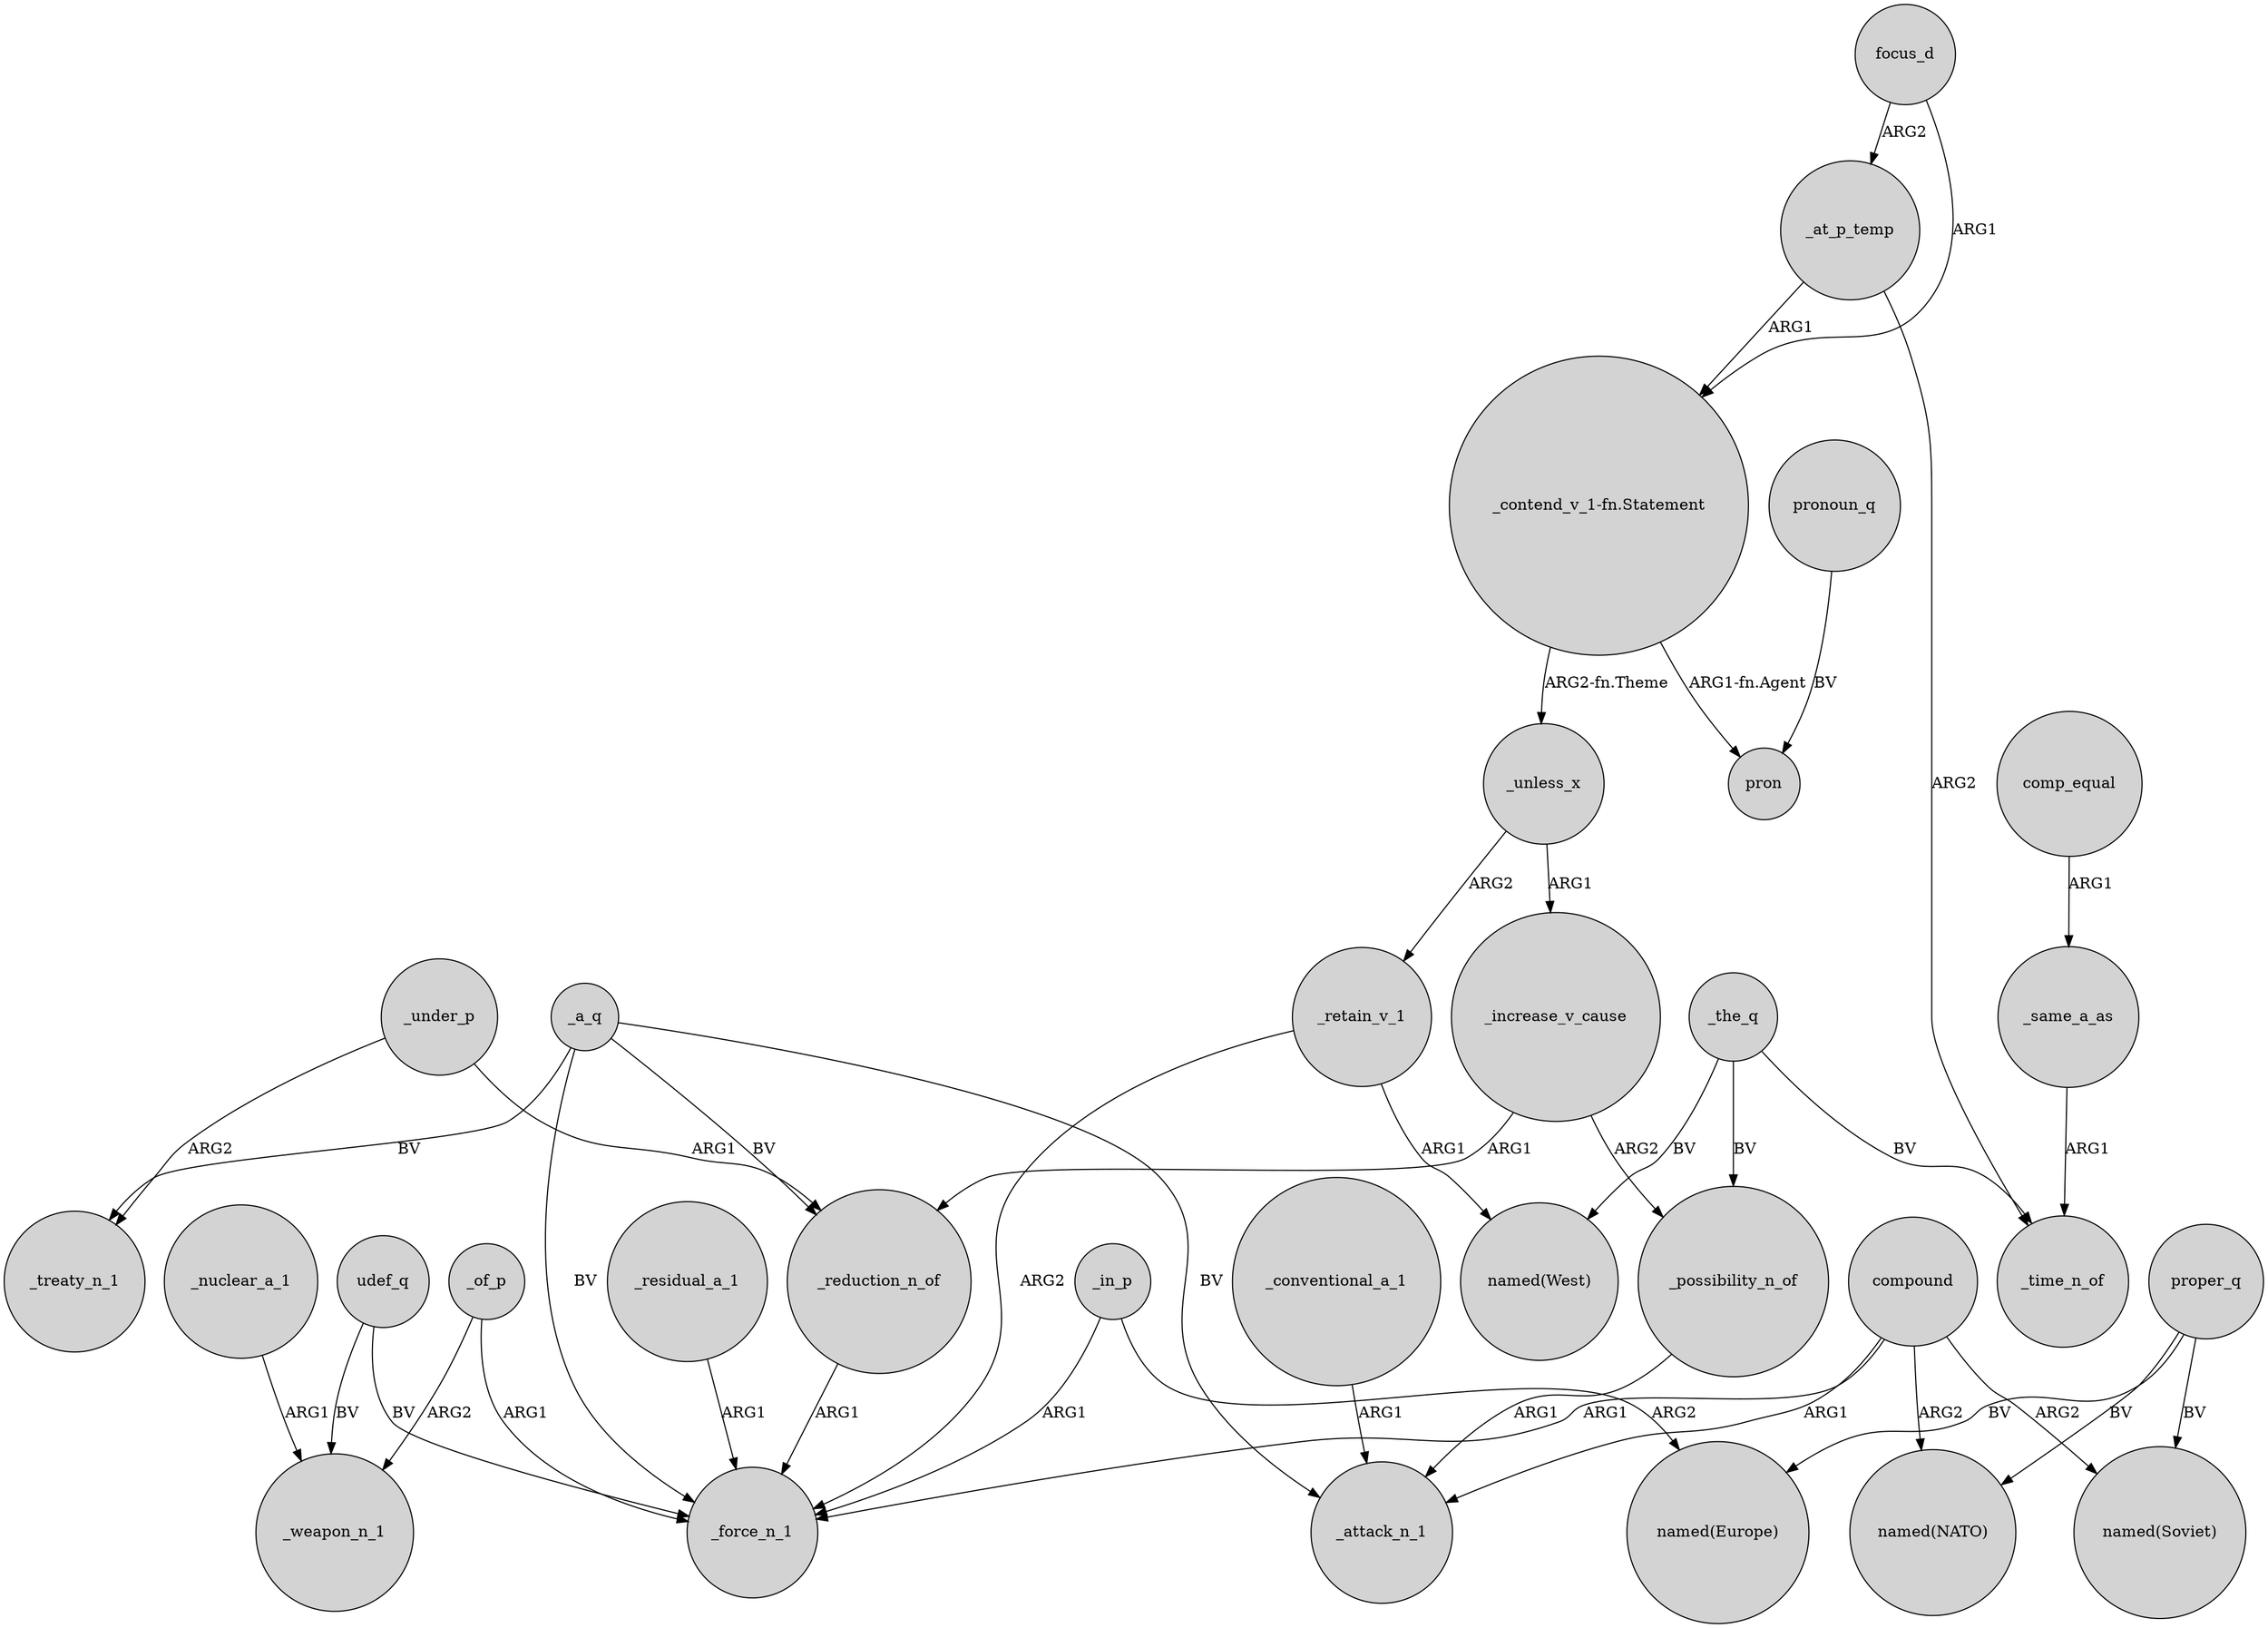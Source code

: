 digraph {
	node [shape=circle style=filled]
	_under_p -> _treaty_n_1 [label=ARG2]
	focus_d -> _at_p_temp [label=ARG2]
	proper_q -> "named(NATO)" [label=BV]
	_a_q -> _force_n_1 [label=BV]
	_nuclear_a_1 -> _weapon_n_1 [label=ARG1]
	udef_q -> _force_n_1 [label=BV]
	_retain_v_1 -> _force_n_1 [label=ARG2]
	compound -> _attack_n_1 [label=ARG1]
	_of_p -> _weapon_n_1 [label=ARG2]
	_a_q -> _reduction_n_of [label=BV]
	compound -> _force_n_1 [label=ARG1]
	udef_q -> _weapon_n_1 [label=BV]
	_in_p -> "named(Europe)" [label=ARG2]
	_possibility_n_of -> _attack_n_1 [label=ARG1]
	_under_p -> _reduction_n_of [label=ARG1]
	_a_q -> _attack_n_1 [label=BV]
	_of_p -> _force_n_1 [label=ARG1]
	_at_p_temp -> _time_n_of [label=ARG2]
	"_contend_v_1-fn.Statement" -> pron [label="ARG1-fn.Agent"]
	_unless_x -> _increase_v_cause [label=ARG1]
	proper_q -> "named(Soviet)" [label=BV]
	pronoun_q -> pron [label=BV]
	_the_q -> _possibility_n_of [label=BV]
	compound -> "named(NATO)" [label=ARG2]
	_the_q -> _time_n_of [label=BV]
	_conventional_a_1 -> _attack_n_1 [label=ARG1]
	_retain_v_1 -> "named(West)" [label=ARG1]
	_residual_a_1 -> _force_n_1 [label=ARG1]
	comp_equal -> _same_a_as [label=ARG1]
	_unless_x -> _retain_v_1 [label=ARG2]
	_reduction_n_of -> _force_n_1 [label=ARG1]
	_increase_v_cause -> _possibility_n_of [label=ARG2]
	proper_q -> "named(Europe)" [label=BV]
	compound -> "named(Soviet)" [label=ARG2]
	_increase_v_cause -> _reduction_n_of [label=ARG1]
	_a_q -> _treaty_n_1 [label=BV]
	_at_p_temp -> "_contend_v_1-fn.Statement" [label=ARG1]
	_in_p -> _force_n_1 [label=ARG1]
	_same_a_as -> _time_n_of [label=ARG1]
	"_contend_v_1-fn.Statement" -> _unless_x [label="ARG2-fn.Theme"]
	_the_q -> "named(West)" [label=BV]
	focus_d -> "_contend_v_1-fn.Statement" [label=ARG1]
}
